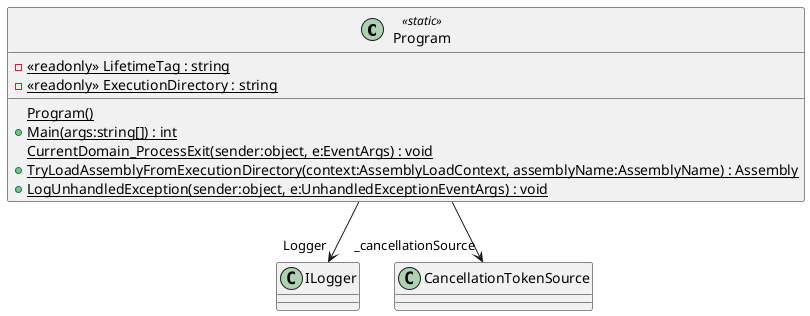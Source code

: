 @startuml
class Program <<static>> {
    - {static} <<readonly>> LifetimeTag : string
    - {static} <<readonly>> ExecutionDirectory : string
    {static} Program()
    + {static} Main(args:string[]) : int
    {static} CurrentDomain_ProcessExit(sender:object, e:EventArgs) : void
    + {static} TryLoadAssemblyFromExecutionDirectory(context:AssemblyLoadContext, assemblyName:AssemblyName) : Assembly
    + {static} LogUnhandledException(sender:object, e:UnhandledExceptionEventArgs) : void
}
Program --> "Logger" ILogger
Program --> "_cancellationSource" CancellationTokenSource
@enduml
